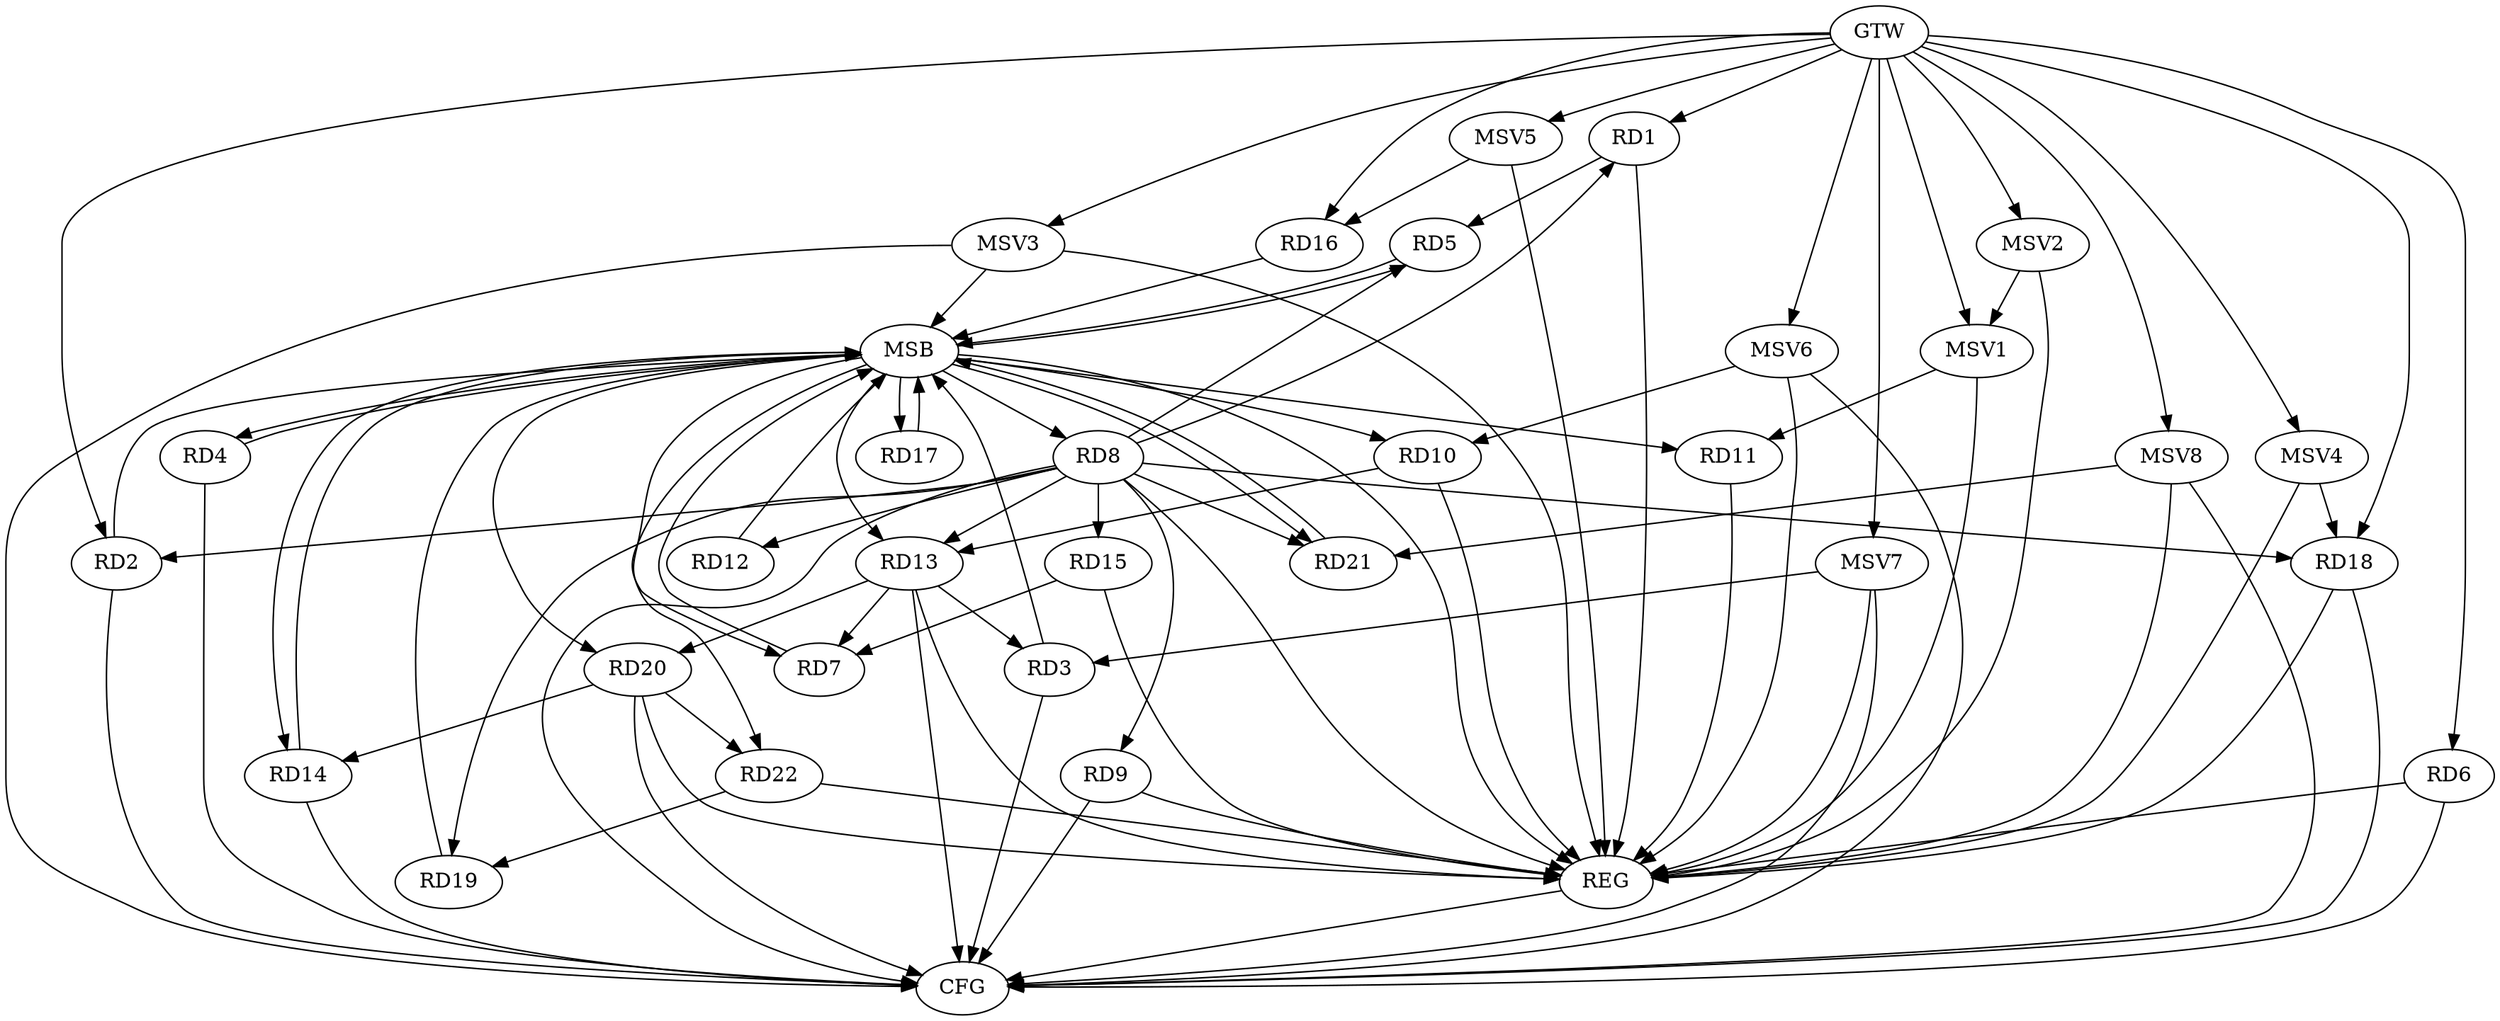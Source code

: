 strict digraph G {
  RD1 [ label="RD1" ];
  RD2 [ label="RD2" ];
  RD3 [ label="RD3" ];
  RD4 [ label="RD4" ];
  RD5 [ label="RD5" ];
  RD6 [ label="RD6" ];
  RD7 [ label="RD7" ];
  RD8 [ label="RD8" ];
  RD9 [ label="RD9" ];
  RD10 [ label="RD10" ];
  RD11 [ label="RD11" ];
  RD12 [ label="RD12" ];
  RD13 [ label="RD13" ];
  RD14 [ label="RD14" ];
  RD15 [ label="RD15" ];
  RD16 [ label="RD16" ];
  RD17 [ label="RD17" ];
  RD18 [ label="RD18" ];
  RD19 [ label="RD19" ];
  RD20 [ label="RD20" ];
  RD21 [ label="RD21" ];
  RD22 [ label="RD22" ];
  GTW [ label="GTW" ];
  REG [ label="REG" ];
  MSB [ label="MSB" ];
  CFG [ label="CFG" ];
  MSV1 [ label="MSV1" ];
  MSV2 [ label="MSV2" ];
  MSV3 [ label="MSV3" ];
  MSV4 [ label="MSV4" ];
  MSV5 [ label="MSV5" ];
  MSV6 [ label="MSV6" ];
  MSV7 [ label="MSV7" ];
  MSV8 [ label="MSV8" ];
  RD1 -> RD5;
  RD13 -> RD3;
  RD13 -> RD7;
  RD15 -> RD7;
  RD8 -> RD13;
  RD8 -> RD15;
  RD8 -> RD19;
  RD8 -> RD21;
  RD10 -> RD13;
  RD13 -> RD20;
  RD20 -> RD14;
  RD22 -> RD19;
  RD20 -> RD22;
  GTW -> RD1;
  GTW -> RD2;
  GTW -> RD6;
  GTW -> RD16;
  GTW -> RD18;
  RD1 -> REG;
  RD6 -> REG;
  RD8 -> REG;
  RD9 -> REG;
  RD10 -> REG;
  RD11 -> REG;
  RD13 -> REG;
  RD15 -> REG;
  RD18 -> REG;
  RD20 -> REG;
  RD22 -> REG;
  RD2 -> MSB;
  MSB -> RD4;
  MSB -> RD5;
  MSB -> RD8;
  MSB -> RD10;
  MSB -> RD22;
  MSB -> REG;
  RD3 -> MSB;
  MSB -> RD17;
  RD4 -> MSB;
  MSB -> RD13;
  RD5 -> MSB;
  MSB -> RD7;
  RD7 -> MSB;
  RD12 -> MSB;
  MSB -> RD20;
  MSB -> RD21;
  RD14 -> MSB;
  RD16 -> MSB;
  MSB -> RD11;
  RD17 -> MSB;
  RD19 -> MSB;
  RD21 -> MSB;
  MSB -> RD14;
  RD4 -> CFG;
  RD13 -> CFG;
  RD3 -> CFG;
  RD14 -> CFG;
  RD6 -> CFG;
  RD20 -> CFG;
  RD9 -> CFG;
  RD2 -> CFG;
  RD18 -> CFG;
  REG -> CFG;
  RD8 -> CFG;
  RD8 -> RD5;
  RD8 -> RD12;
  RD8 -> RD9;
  RD8 -> RD18;
  RD8 -> RD1;
  RD8 -> RD2;
  MSV1 -> RD11;
  GTW -> MSV1;
  MSV1 -> REG;
  MSV2 -> MSV1;
  GTW -> MSV2;
  MSV2 -> REG;
  MSV3 -> MSB;
  GTW -> MSV3;
  MSV3 -> REG;
  MSV3 -> CFG;
  MSV4 -> RD18;
  GTW -> MSV4;
  MSV4 -> REG;
  MSV5 -> RD16;
  GTW -> MSV5;
  MSV5 -> REG;
  MSV6 -> RD10;
  GTW -> MSV6;
  MSV6 -> REG;
  MSV6 -> CFG;
  MSV7 -> RD3;
  GTW -> MSV7;
  MSV7 -> REG;
  MSV7 -> CFG;
  MSV8 -> RD21;
  GTW -> MSV8;
  MSV8 -> REG;
  MSV8 -> CFG;
}
